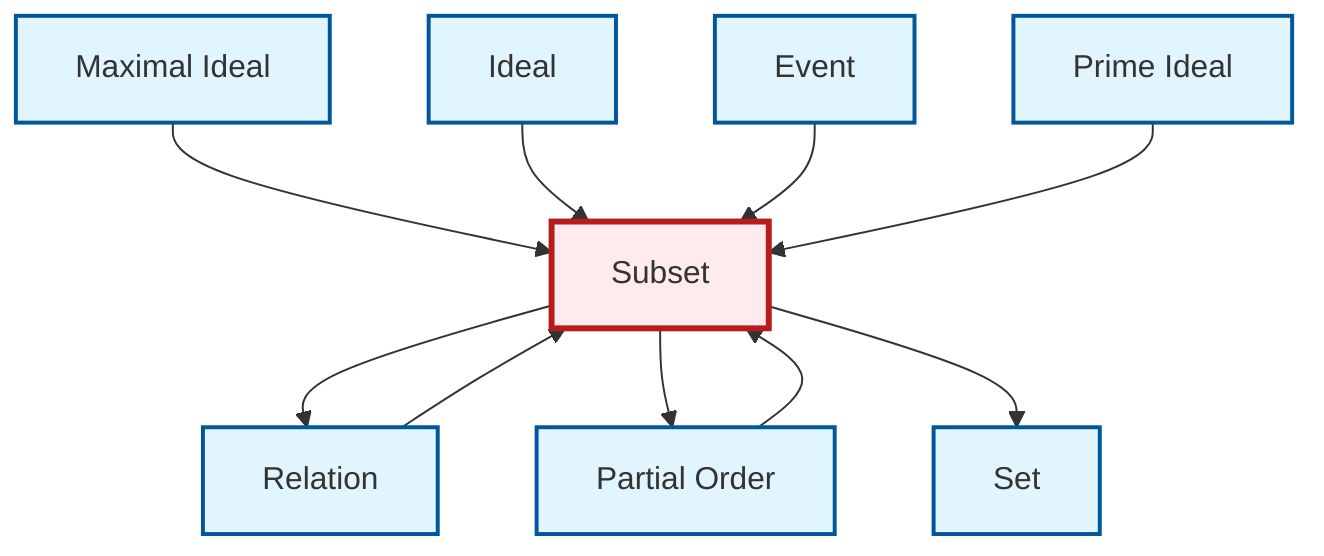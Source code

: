 graph TD
    classDef definition fill:#e1f5fe,stroke:#01579b,stroke-width:2px
    classDef theorem fill:#f3e5f5,stroke:#4a148c,stroke-width:2px
    classDef axiom fill:#fff3e0,stroke:#e65100,stroke-width:2px
    classDef example fill:#e8f5e9,stroke:#1b5e20,stroke-width:2px
    classDef current fill:#ffebee,stroke:#b71c1c,stroke-width:3px
    def-prime-ideal["Prime Ideal"]:::definition
    def-event["Event"]:::definition
    def-relation["Relation"]:::definition
    def-maximal-ideal["Maximal Ideal"]:::definition
    def-ideal["Ideal"]:::definition
    def-partial-order["Partial Order"]:::definition
    def-subset["Subset"]:::definition
    def-set["Set"]:::definition
    def-maximal-ideal --> def-subset
    def-subset --> def-relation
    def-relation --> def-subset
    def-ideal --> def-subset
    def-subset --> def-partial-order
    def-event --> def-subset
    def-prime-ideal --> def-subset
    def-subset --> def-set
    def-partial-order --> def-subset
    class def-subset current